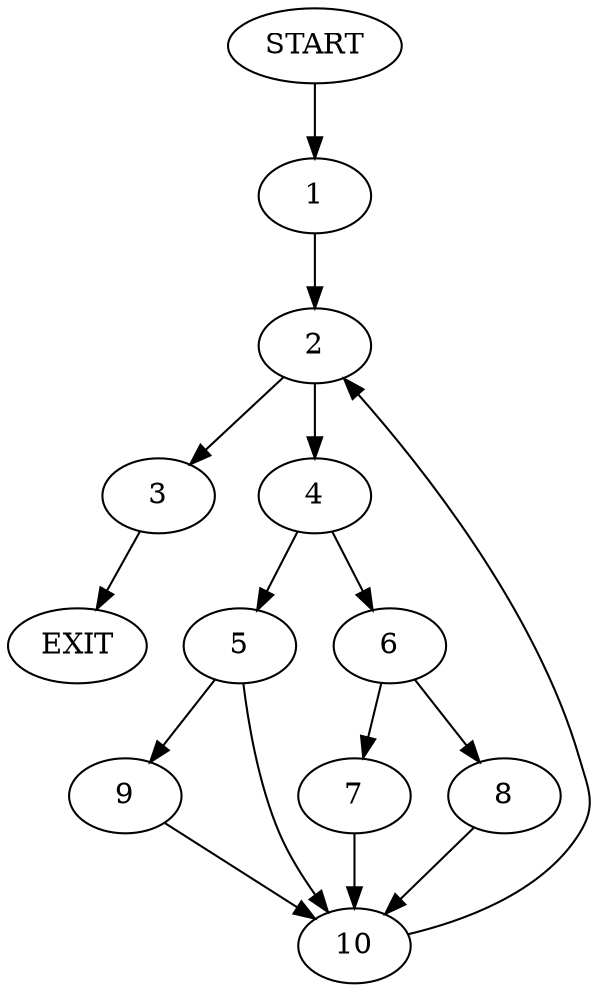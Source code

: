 digraph {
0 [label="START"]
11 [label="EXIT"]
0 -> 1
1 -> 2
2 -> 3
2 -> 4
4 -> 5
4 -> 6
3 -> 11
6 -> 7
6 -> 8
5 -> 9
5 -> 10
7 -> 10
8 -> 10
10 -> 2
9 -> 10
}
